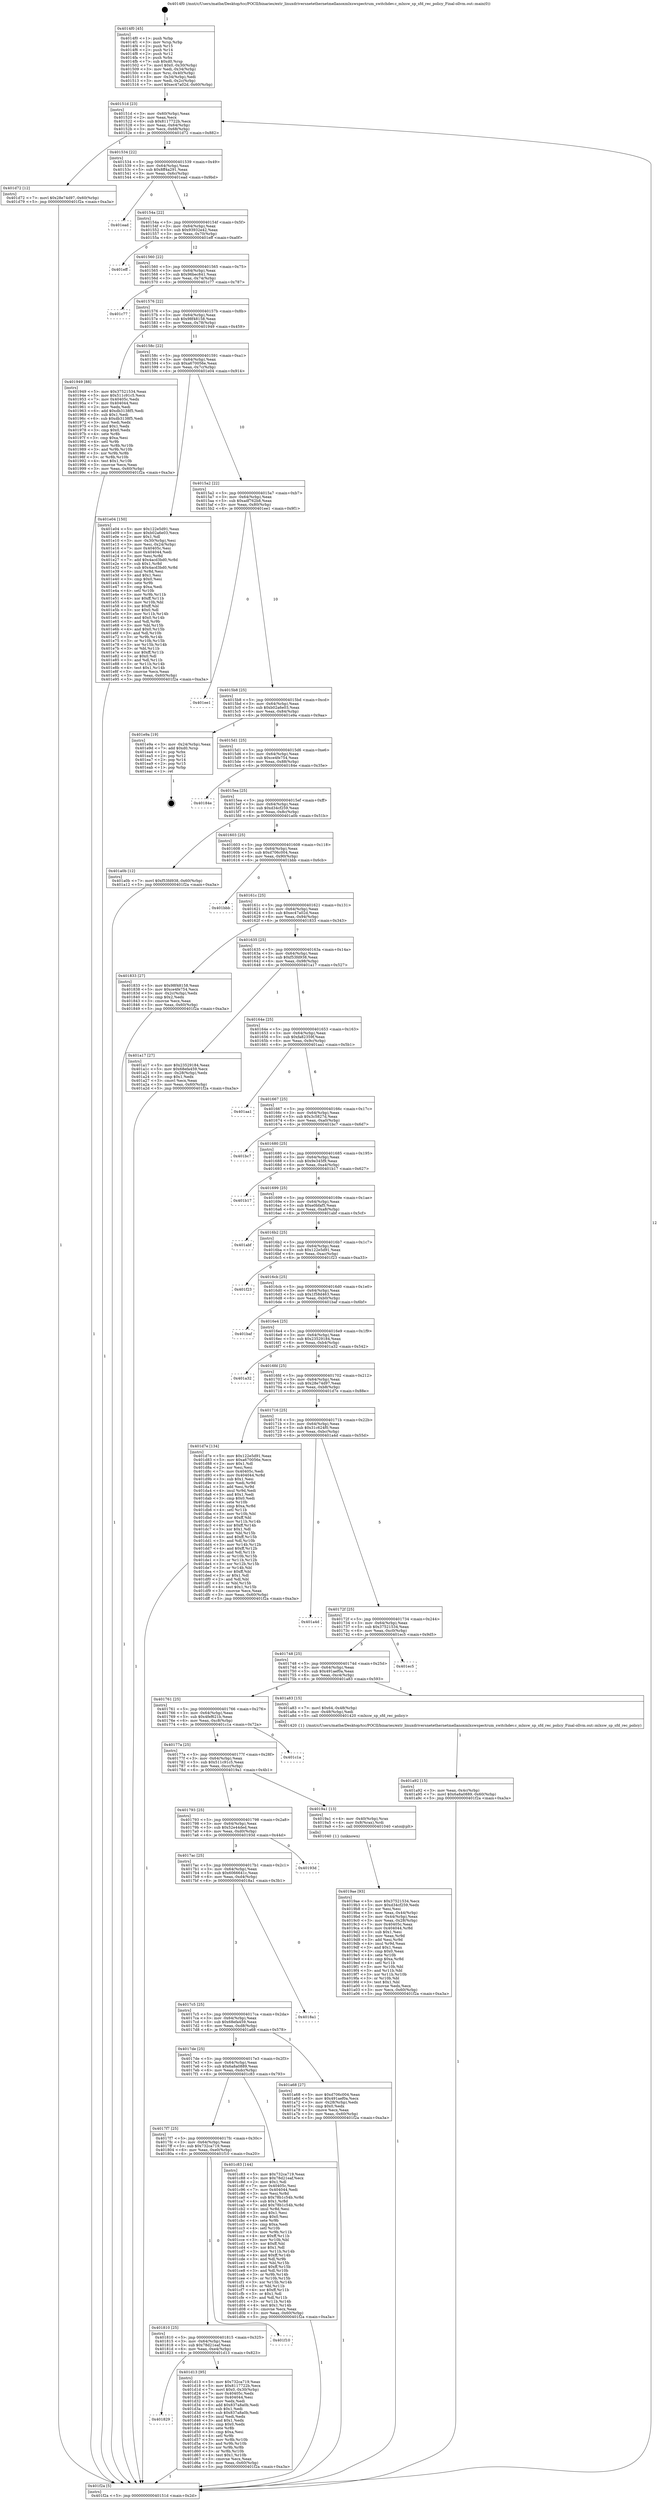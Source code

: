 digraph "0x4014f0" {
  label = "0x4014f0 (/mnt/c/Users/mathe/Desktop/tcc/POCII/binaries/extr_linuxdriversnetethernetmellanoxmlxswspectrum_switchdev.c_mlxsw_sp_sfd_rec_policy_Final-ollvm.out::main(0))"
  labelloc = "t"
  node[shape=record]

  Entry [label="",width=0.3,height=0.3,shape=circle,fillcolor=black,style=filled]
  "0x40151d" [label="{
     0x40151d [23]\l
     | [instrs]\l
     &nbsp;&nbsp;0x40151d \<+3\>: mov -0x60(%rbp),%eax\l
     &nbsp;&nbsp;0x401520 \<+2\>: mov %eax,%ecx\l
     &nbsp;&nbsp;0x401522 \<+6\>: sub $0x8117722b,%ecx\l
     &nbsp;&nbsp;0x401528 \<+3\>: mov %eax,-0x64(%rbp)\l
     &nbsp;&nbsp;0x40152b \<+3\>: mov %ecx,-0x68(%rbp)\l
     &nbsp;&nbsp;0x40152e \<+6\>: je 0000000000401d72 \<main+0x882\>\l
  }"]
  "0x401d72" [label="{
     0x401d72 [12]\l
     | [instrs]\l
     &nbsp;&nbsp;0x401d72 \<+7\>: movl $0x28e74d97,-0x60(%rbp)\l
     &nbsp;&nbsp;0x401d79 \<+5\>: jmp 0000000000401f2a \<main+0xa3a\>\l
  }"]
  "0x401534" [label="{
     0x401534 [22]\l
     | [instrs]\l
     &nbsp;&nbsp;0x401534 \<+5\>: jmp 0000000000401539 \<main+0x49\>\l
     &nbsp;&nbsp;0x401539 \<+3\>: mov -0x64(%rbp),%eax\l
     &nbsp;&nbsp;0x40153c \<+5\>: sub $0x8ff4a291,%eax\l
     &nbsp;&nbsp;0x401541 \<+3\>: mov %eax,-0x6c(%rbp)\l
     &nbsp;&nbsp;0x401544 \<+6\>: je 0000000000401ead \<main+0x9bd\>\l
  }"]
  Exit [label="",width=0.3,height=0.3,shape=circle,fillcolor=black,style=filled,peripheries=2]
  "0x401ead" [label="{
     0x401ead\l
  }", style=dashed]
  "0x40154a" [label="{
     0x40154a [22]\l
     | [instrs]\l
     &nbsp;&nbsp;0x40154a \<+5\>: jmp 000000000040154f \<main+0x5f\>\l
     &nbsp;&nbsp;0x40154f \<+3\>: mov -0x64(%rbp),%eax\l
     &nbsp;&nbsp;0x401552 \<+5\>: sub $0x93932e42,%eax\l
     &nbsp;&nbsp;0x401557 \<+3\>: mov %eax,-0x70(%rbp)\l
     &nbsp;&nbsp;0x40155a \<+6\>: je 0000000000401eff \<main+0xa0f\>\l
  }"]
  "0x401829" [label="{
     0x401829\l
  }", style=dashed]
  "0x401eff" [label="{
     0x401eff\l
  }", style=dashed]
  "0x401560" [label="{
     0x401560 [22]\l
     | [instrs]\l
     &nbsp;&nbsp;0x401560 \<+5\>: jmp 0000000000401565 \<main+0x75\>\l
     &nbsp;&nbsp;0x401565 \<+3\>: mov -0x64(%rbp),%eax\l
     &nbsp;&nbsp;0x401568 \<+5\>: sub $0x96bec841,%eax\l
     &nbsp;&nbsp;0x40156d \<+3\>: mov %eax,-0x74(%rbp)\l
     &nbsp;&nbsp;0x401570 \<+6\>: je 0000000000401c77 \<main+0x787\>\l
  }"]
  "0x401d13" [label="{
     0x401d13 [95]\l
     | [instrs]\l
     &nbsp;&nbsp;0x401d13 \<+5\>: mov $0x732ca719,%eax\l
     &nbsp;&nbsp;0x401d18 \<+5\>: mov $0x8117722b,%ecx\l
     &nbsp;&nbsp;0x401d1d \<+7\>: movl $0x0,-0x30(%rbp)\l
     &nbsp;&nbsp;0x401d24 \<+7\>: mov 0x40405c,%edx\l
     &nbsp;&nbsp;0x401d2b \<+7\>: mov 0x404044,%esi\l
     &nbsp;&nbsp;0x401d32 \<+2\>: mov %edx,%edi\l
     &nbsp;&nbsp;0x401d34 \<+6\>: add $0x837a8a0b,%edi\l
     &nbsp;&nbsp;0x401d3a \<+3\>: sub $0x1,%edi\l
     &nbsp;&nbsp;0x401d3d \<+6\>: sub $0x837a8a0b,%edi\l
     &nbsp;&nbsp;0x401d43 \<+3\>: imul %edi,%edx\l
     &nbsp;&nbsp;0x401d46 \<+3\>: and $0x1,%edx\l
     &nbsp;&nbsp;0x401d49 \<+3\>: cmp $0x0,%edx\l
     &nbsp;&nbsp;0x401d4c \<+4\>: sete %r8b\l
     &nbsp;&nbsp;0x401d50 \<+3\>: cmp $0xa,%esi\l
     &nbsp;&nbsp;0x401d53 \<+4\>: setl %r9b\l
     &nbsp;&nbsp;0x401d57 \<+3\>: mov %r8b,%r10b\l
     &nbsp;&nbsp;0x401d5a \<+3\>: and %r9b,%r10b\l
     &nbsp;&nbsp;0x401d5d \<+3\>: xor %r9b,%r8b\l
     &nbsp;&nbsp;0x401d60 \<+3\>: or %r8b,%r10b\l
     &nbsp;&nbsp;0x401d63 \<+4\>: test $0x1,%r10b\l
     &nbsp;&nbsp;0x401d67 \<+3\>: cmovne %ecx,%eax\l
     &nbsp;&nbsp;0x401d6a \<+3\>: mov %eax,-0x60(%rbp)\l
     &nbsp;&nbsp;0x401d6d \<+5\>: jmp 0000000000401f2a \<main+0xa3a\>\l
  }"]
  "0x401c77" [label="{
     0x401c77\l
  }", style=dashed]
  "0x401576" [label="{
     0x401576 [22]\l
     | [instrs]\l
     &nbsp;&nbsp;0x401576 \<+5\>: jmp 000000000040157b \<main+0x8b\>\l
     &nbsp;&nbsp;0x40157b \<+3\>: mov -0x64(%rbp),%eax\l
     &nbsp;&nbsp;0x40157e \<+5\>: sub $0x98f48158,%eax\l
     &nbsp;&nbsp;0x401583 \<+3\>: mov %eax,-0x78(%rbp)\l
     &nbsp;&nbsp;0x401586 \<+6\>: je 0000000000401949 \<main+0x459\>\l
  }"]
  "0x401810" [label="{
     0x401810 [25]\l
     | [instrs]\l
     &nbsp;&nbsp;0x401810 \<+5\>: jmp 0000000000401815 \<main+0x325\>\l
     &nbsp;&nbsp;0x401815 \<+3\>: mov -0x64(%rbp),%eax\l
     &nbsp;&nbsp;0x401818 \<+5\>: sub $0x78d21eaf,%eax\l
     &nbsp;&nbsp;0x40181d \<+6\>: mov %eax,-0xe4(%rbp)\l
     &nbsp;&nbsp;0x401823 \<+6\>: je 0000000000401d13 \<main+0x823\>\l
  }"]
  "0x401949" [label="{
     0x401949 [88]\l
     | [instrs]\l
     &nbsp;&nbsp;0x401949 \<+5\>: mov $0x37521534,%eax\l
     &nbsp;&nbsp;0x40194e \<+5\>: mov $0x511c91c5,%ecx\l
     &nbsp;&nbsp;0x401953 \<+7\>: mov 0x40405c,%edx\l
     &nbsp;&nbsp;0x40195a \<+7\>: mov 0x404044,%esi\l
     &nbsp;&nbsp;0x401961 \<+2\>: mov %edx,%edi\l
     &nbsp;&nbsp;0x401963 \<+6\>: add $0xdb3138f5,%edi\l
     &nbsp;&nbsp;0x401969 \<+3\>: sub $0x1,%edi\l
     &nbsp;&nbsp;0x40196c \<+6\>: sub $0xdb3138f5,%edi\l
     &nbsp;&nbsp;0x401972 \<+3\>: imul %edi,%edx\l
     &nbsp;&nbsp;0x401975 \<+3\>: and $0x1,%edx\l
     &nbsp;&nbsp;0x401978 \<+3\>: cmp $0x0,%edx\l
     &nbsp;&nbsp;0x40197b \<+4\>: sete %r8b\l
     &nbsp;&nbsp;0x40197f \<+3\>: cmp $0xa,%esi\l
     &nbsp;&nbsp;0x401982 \<+4\>: setl %r9b\l
     &nbsp;&nbsp;0x401986 \<+3\>: mov %r8b,%r10b\l
     &nbsp;&nbsp;0x401989 \<+3\>: and %r9b,%r10b\l
     &nbsp;&nbsp;0x40198c \<+3\>: xor %r9b,%r8b\l
     &nbsp;&nbsp;0x40198f \<+3\>: or %r8b,%r10b\l
     &nbsp;&nbsp;0x401992 \<+4\>: test $0x1,%r10b\l
     &nbsp;&nbsp;0x401996 \<+3\>: cmovne %ecx,%eax\l
     &nbsp;&nbsp;0x401999 \<+3\>: mov %eax,-0x60(%rbp)\l
     &nbsp;&nbsp;0x40199c \<+5\>: jmp 0000000000401f2a \<main+0xa3a\>\l
  }"]
  "0x40158c" [label="{
     0x40158c [22]\l
     | [instrs]\l
     &nbsp;&nbsp;0x40158c \<+5\>: jmp 0000000000401591 \<main+0xa1\>\l
     &nbsp;&nbsp;0x401591 \<+3\>: mov -0x64(%rbp),%eax\l
     &nbsp;&nbsp;0x401594 \<+5\>: sub $0xa670056e,%eax\l
     &nbsp;&nbsp;0x401599 \<+3\>: mov %eax,-0x7c(%rbp)\l
     &nbsp;&nbsp;0x40159c \<+6\>: je 0000000000401e04 \<main+0x914\>\l
  }"]
  "0x401f10" [label="{
     0x401f10\l
  }", style=dashed]
  "0x401e04" [label="{
     0x401e04 [150]\l
     | [instrs]\l
     &nbsp;&nbsp;0x401e04 \<+5\>: mov $0x122e5d91,%eax\l
     &nbsp;&nbsp;0x401e09 \<+5\>: mov $0xb02a6e03,%ecx\l
     &nbsp;&nbsp;0x401e0e \<+2\>: mov $0x1,%dl\l
     &nbsp;&nbsp;0x401e10 \<+3\>: mov -0x30(%rbp),%esi\l
     &nbsp;&nbsp;0x401e13 \<+3\>: mov %esi,-0x24(%rbp)\l
     &nbsp;&nbsp;0x401e16 \<+7\>: mov 0x40405c,%esi\l
     &nbsp;&nbsp;0x401e1d \<+7\>: mov 0x404044,%edi\l
     &nbsp;&nbsp;0x401e24 \<+3\>: mov %esi,%r8d\l
     &nbsp;&nbsp;0x401e27 \<+7\>: add $0x4acd3bd0,%r8d\l
     &nbsp;&nbsp;0x401e2e \<+4\>: sub $0x1,%r8d\l
     &nbsp;&nbsp;0x401e32 \<+7\>: sub $0x4acd3bd0,%r8d\l
     &nbsp;&nbsp;0x401e39 \<+4\>: imul %r8d,%esi\l
     &nbsp;&nbsp;0x401e3d \<+3\>: and $0x1,%esi\l
     &nbsp;&nbsp;0x401e40 \<+3\>: cmp $0x0,%esi\l
     &nbsp;&nbsp;0x401e43 \<+4\>: sete %r9b\l
     &nbsp;&nbsp;0x401e47 \<+3\>: cmp $0xa,%edi\l
     &nbsp;&nbsp;0x401e4a \<+4\>: setl %r10b\l
     &nbsp;&nbsp;0x401e4e \<+3\>: mov %r9b,%r11b\l
     &nbsp;&nbsp;0x401e51 \<+4\>: xor $0xff,%r11b\l
     &nbsp;&nbsp;0x401e55 \<+3\>: mov %r10b,%bl\l
     &nbsp;&nbsp;0x401e58 \<+3\>: xor $0xff,%bl\l
     &nbsp;&nbsp;0x401e5b \<+3\>: xor $0x0,%dl\l
     &nbsp;&nbsp;0x401e5e \<+3\>: mov %r11b,%r14b\l
     &nbsp;&nbsp;0x401e61 \<+4\>: and $0x0,%r14b\l
     &nbsp;&nbsp;0x401e65 \<+3\>: and %dl,%r9b\l
     &nbsp;&nbsp;0x401e68 \<+3\>: mov %bl,%r15b\l
     &nbsp;&nbsp;0x401e6b \<+4\>: and $0x0,%r15b\l
     &nbsp;&nbsp;0x401e6f \<+3\>: and %dl,%r10b\l
     &nbsp;&nbsp;0x401e72 \<+3\>: or %r9b,%r14b\l
     &nbsp;&nbsp;0x401e75 \<+3\>: or %r10b,%r15b\l
     &nbsp;&nbsp;0x401e78 \<+3\>: xor %r15b,%r14b\l
     &nbsp;&nbsp;0x401e7b \<+3\>: or %bl,%r11b\l
     &nbsp;&nbsp;0x401e7e \<+4\>: xor $0xff,%r11b\l
     &nbsp;&nbsp;0x401e82 \<+3\>: or $0x0,%dl\l
     &nbsp;&nbsp;0x401e85 \<+3\>: and %dl,%r11b\l
     &nbsp;&nbsp;0x401e88 \<+3\>: or %r11b,%r14b\l
     &nbsp;&nbsp;0x401e8b \<+4\>: test $0x1,%r14b\l
     &nbsp;&nbsp;0x401e8f \<+3\>: cmovne %ecx,%eax\l
     &nbsp;&nbsp;0x401e92 \<+3\>: mov %eax,-0x60(%rbp)\l
     &nbsp;&nbsp;0x401e95 \<+5\>: jmp 0000000000401f2a \<main+0xa3a\>\l
  }"]
  "0x4015a2" [label="{
     0x4015a2 [22]\l
     | [instrs]\l
     &nbsp;&nbsp;0x4015a2 \<+5\>: jmp 00000000004015a7 \<main+0xb7\>\l
     &nbsp;&nbsp;0x4015a7 \<+3\>: mov -0x64(%rbp),%eax\l
     &nbsp;&nbsp;0x4015aa \<+5\>: sub $0xadf762b8,%eax\l
     &nbsp;&nbsp;0x4015af \<+3\>: mov %eax,-0x80(%rbp)\l
     &nbsp;&nbsp;0x4015b2 \<+6\>: je 0000000000401ee1 \<main+0x9f1\>\l
  }"]
  "0x4017f7" [label="{
     0x4017f7 [25]\l
     | [instrs]\l
     &nbsp;&nbsp;0x4017f7 \<+5\>: jmp 00000000004017fc \<main+0x30c\>\l
     &nbsp;&nbsp;0x4017fc \<+3\>: mov -0x64(%rbp),%eax\l
     &nbsp;&nbsp;0x4017ff \<+5\>: sub $0x732ca719,%eax\l
     &nbsp;&nbsp;0x401804 \<+6\>: mov %eax,-0xe0(%rbp)\l
     &nbsp;&nbsp;0x40180a \<+6\>: je 0000000000401f10 \<main+0xa20\>\l
  }"]
  "0x401ee1" [label="{
     0x401ee1\l
  }", style=dashed]
  "0x4015b8" [label="{
     0x4015b8 [25]\l
     | [instrs]\l
     &nbsp;&nbsp;0x4015b8 \<+5\>: jmp 00000000004015bd \<main+0xcd\>\l
     &nbsp;&nbsp;0x4015bd \<+3\>: mov -0x64(%rbp),%eax\l
     &nbsp;&nbsp;0x4015c0 \<+5\>: sub $0xb02a6e03,%eax\l
     &nbsp;&nbsp;0x4015c5 \<+6\>: mov %eax,-0x84(%rbp)\l
     &nbsp;&nbsp;0x4015cb \<+6\>: je 0000000000401e9a \<main+0x9aa\>\l
  }"]
  "0x401c83" [label="{
     0x401c83 [144]\l
     | [instrs]\l
     &nbsp;&nbsp;0x401c83 \<+5\>: mov $0x732ca719,%eax\l
     &nbsp;&nbsp;0x401c88 \<+5\>: mov $0x78d21eaf,%ecx\l
     &nbsp;&nbsp;0x401c8d \<+2\>: mov $0x1,%dl\l
     &nbsp;&nbsp;0x401c8f \<+7\>: mov 0x40405c,%esi\l
     &nbsp;&nbsp;0x401c96 \<+7\>: mov 0x404044,%edi\l
     &nbsp;&nbsp;0x401c9d \<+3\>: mov %esi,%r8d\l
     &nbsp;&nbsp;0x401ca0 \<+7\>: sub $0x78b1c54b,%r8d\l
     &nbsp;&nbsp;0x401ca7 \<+4\>: sub $0x1,%r8d\l
     &nbsp;&nbsp;0x401cab \<+7\>: add $0x78b1c54b,%r8d\l
     &nbsp;&nbsp;0x401cb2 \<+4\>: imul %r8d,%esi\l
     &nbsp;&nbsp;0x401cb6 \<+3\>: and $0x1,%esi\l
     &nbsp;&nbsp;0x401cb9 \<+3\>: cmp $0x0,%esi\l
     &nbsp;&nbsp;0x401cbc \<+4\>: sete %r9b\l
     &nbsp;&nbsp;0x401cc0 \<+3\>: cmp $0xa,%edi\l
     &nbsp;&nbsp;0x401cc3 \<+4\>: setl %r10b\l
     &nbsp;&nbsp;0x401cc7 \<+3\>: mov %r9b,%r11b\l
     &nbsp;&nbsp;0x401cca \<+4\>: xor $0xff,%r11b\l
     &nbsp;&nbsp;0x401cce \<+3\>: mov %r10b,%bl\l
     &nbsp;&nbsp;0x401cd1 \<+3\>: xor $0xff,%bl\l
     &nbsp;&nbsp;0x401cd4 \<+3\>: xor $0x1,%dl\l
     &nbsp;&nbsp;0x401cd7 \<+3\>: mov %r11b,%r14b\l
     &nbsp;&nbsp;0x401cda \<+4\>: and $0xff,%r14b\l
     &nbsp;&nbsp;0x401cde \<+3\>: and %dl,%r9b\l
     &nbsp;&nbsp;0x401ce1 \<+3\>: mov %bl,%r15b\l
     &nbsp;&nbsp;0x401ce4 \<+4\>: and $0xff,%r15b\l
     &nbsp;&nbsp;0x401ce8 \<+3\>: and %dl,%r10b\l
     &nbsp;&nbsp;0x401ceb \<+3\>: or %r9b,%r14b\l
     &nbsp;&nbsp;0x401cee \<+3\>: or %r10b,%r15b\l
     &nbsp;&nbsp;0x401cf1 \<+3\>: xor %r15b,%r14b\l
     &nbsp;&nbsp;0x401cf4 \<+3\>: or %bl,%r11b\l
     &nbsp;&nbsp;0x401cf7 \<+4\>: xor $0xff,%r11b\l
     &nbsp;&nbsp;0x401cfb \<+3\>: or $0x1,%dl\l
     &nbsp;&nbsp;0x401cfe \<+3\>: and %dl,%r11b\l
     &nbsp;&nbsp;0x401d01 \<+3\>: or %r11b,%r14b\l
     &nbsp;&nbsp;0x401d04 \<+4\>: test $0x1,%r14b\l
     &nbsp;&nbsp;0x401d08 \<+3\>: cmovne %ecx,%eax\l
     &nbsp;&nbsp;0x401d0b \<+3\>: mov %eax,-0x60(%rbp)\l
     &nbsp;&nbsp;0x401d0e \<+5\>: jmp 0000000000401f2a \<main+0xa3a\>\l
  }"]
  "0x401e9a" [label="{
     0x401e9a [19]\l
     | [instrs]\l
     &nbsp;&nbsp;0x401e9a \<+3\>: mov -0x24(%rbp),%eax\l
     &nbsp;&nbsp;0x401e9d \<+7\>: add $0xd0,%rsp\l
     &nbsp;&nbsp;0x401ea4 \<+1\>: pop %rbx\l
     &nbsp;&nbsp;0x401ea5 \<+2\>: pop %r12\l
     &nbsp;&nbsp;0x401ea7 \<+2\>: pop %r14\l
     &nbsp;&nbsp;0x401ea9 \<+2\>: pop %r15\l
     &nbsp;&nbsp;0x401eab \<+1\>: pop %rbp\l
     &nbsp;&nbsp;0x401eac \<+1\>: ret\l
  }"]
  "0x4015d1" [label="{
     0x4015d1 [25]\l
     | [instrs]\l
     &nbsp;&nbsp;0x4015d1 \<+5\>: jmp 00000000004015d6 \<main+0xe6\>\l
     &nbsp;&nbsp;0x4015d6 \<+3\>: mov -0x64(%rbp),%eax\l
     &nbsp;&nbsp;0x4015d9 \<+5\>: sub $0xce4fe754,%eax\l
     &nbsp;&nbsp;0x4015de \<+6\>: mov %eax,-0x88(%rbp)\l
     &nbsp;&nbsp;0x4015e4 \<+6\>: je 000000000040184e \<main+0x35e\>\l
  }"]
  "0x401a92" [label="{
     0x401a92 [15]\l
     | [instrs]\l
     &nbsp;&nbsp;0x401a92 \<+3\>: mov %eax,-0x4c(%rbp)\l
     &nbsp;&nbsp;0x401a95 \<+7\>: movl $0x6a8a0889,-0x60(%rbp)\l
     &nbsp;&nbsp;0x401a9c \<+5\>: jmp 0000000000401f2a \<main+0xa3a\>\l
  }"]
  "0x40184e" [label="{
     0x40184e\l
  }", style=dashed]
  "0x4015ea" [label="{
     0x4015ea [25]\l
     | [instrs]\l
     &nbsp;&nbsp;0x4015ea \<+5\>: jmp 00000000004015ef \<main+0xff\>\l
     &nbsp;&nbsp;0x4015ef \<+3\>: mov -0x64(%rbp),%eax\l
     &nbsp;&nbsp;0x4015f2 \<+5\>: sub $0xd34cf259,%eax\l
     &nbsp;&nbsp;0x4015f7 \<+6\>: mov %eax,-0x8c(%rbp)\l
     &nbsp;&nbsp;0x4015fd \<+6\>: je 0000000000401a0b \<main+0x51b\>\l
  }"]
  "0x4017de" [label="{
     0x4017de [25]\l
     | [instrs]\l
     &nbsp;&nbsp;0x4017de \<+5\>: jmp 00000000004017e3 \<main+0x2f3\>\l
     &nbsp;&nbsp;0x4017e3 \<+3\>: mov -0x64(%rbp),%eax\l
     &nbsp;&nbsp;0x4017e6 \<+5\>: sub $0x6a8a0889,%eax\l
     &nbsp;&nbsp;0x4017eb \<+6\>: mov %eax,-0xdc(%rbp)\l
     &nbsp;&nbsp;0x4017f1 \<+6\>: je 0000000000401c83 \<main+0x793\>\l
  }"]
  "0x401a0b" [label="{
     0x401a0b [12]\l
     | [instrs]\l
     &nbsp;&nbsp;0x401a0b \<+7\>: movl $0xf53fd938,-0x60(%rbp)\l
     &nbsp;&nbsp;0x401a12 \<+5\>: jmp 0000000000401f2a \<main+0xa3a\>\l
  }"]
  "0x401603" [label="{
     0x401603 [25]\l
     | [instrs]\l
     &nbsp;&nbsp;0x401603 \<+5\>: jmp 0000000000401608 \<main+0x118\>\l
     &nbsp;&nbsp;0x401608 \<+3\>: mov -0x64(%rbp),%eax\l
     &nbsp;&nbsp;0x40160b \<+5\>: sub $0xd706c004,%eax\l
     &nbsp;&nbsp;0x401610 \<+6\>: mov %eax,-0x90(%rbp)\l
     &nbsp;&nbsp;0x401616 \<+6\>: je 0000000000401bbb \<main+0x6cb\>\l
  }"]
  "0x401a68" [label="{
     0x401a68 [27]\l
     | [instrs]\l
     &nbsp;&nbsp;0x401a68 \<+5\>: mov $0xd706c004,%eax\l
     &nbsp;&nbsp;0x401a6d \<+5\>: mov $0x491aef0a,%ecx\l
     &nbsp;&nbsp;0x401a72 \<+3\>: mov -0x28(%rbp),%edx\l
     &nbsp;&nbsp;0x401a75 \<+3\>: cmp $0x0,%edx\l
     &nbsp;&nbsp;0x401a78 \<+3\>: cmove %ecx,%eax\l
     &nbsp;&nbsp;0x401a7b \<+3\>: mov %eax,-0x60(%rbp)\l
     &nbsp;&nbsp;0x401a7e \<+5\>: jmp 0000000000401f2a \<main+0xa3a\>\l
  }"]
  "0x401bbb" [label="{
     0x401bbb\l
  }", style=dashed]
  "0x40161c" [label="{
     0x40161c [25]\l
     | [instrs]\l
     &nbsp;&nbsp;0x40161c \<+5\>: jmp 0000000000401621 \<main+0x131\>\l
     &nbsp;&nbsp;0x401621 \<+3\>: mov -0x64(%rbp),%eax\l
     &nbsp;&nbsp;0x401624 \<+5\>: sub $0xec47a02d,%eax\l
     &nbsp;&nbsp;0x401629 \<+6\>: mov %eax,-0x94(%rbp)\l
     &nbsp;&nbsp;0x40162f \<+6\>: je 0000000000401833 \<main+0x343\>\l
  }"]
  "0x4017c5" [label="{
     0x4017c5 [25]\l
     | [instrs]\l
     &nbsp;&nbsp;0x4017c5 \<+5\>: jmp 00000000004017ca \<main+0x2da\>\l
     &nbsp;&nbsp;0x4017ca \<+3\>: mov -0x64(%rbp),%eax\l
     &nbsp;&nbsp;0x4017cd \<+5\>: sub $0x68efa459,%eax\l
     &nbsp;&nbsp;0x4017d2 \<+6\>: mov %eax,-0xd8(%rbp)\l
     &nbsp;&nbsp;0x4017d8 \<+6\>: je 0000000000401a68 \<main+0x578\>\l
  }"]
  "0x401833" [label="{
     0x401833 [27]\l
     | [instrs]\l
     &nbsp;&nbsp;0x401833 \<+5\>: mov $0x98f48158,%eax\l
     &nbsp;&nbsp;0x401838 \<+5\>: mov $0xce4fe754,%ecx\l
     &nbsp;&nbsp;0x40183d \<+3\>: mov -0x2c(%rbp),%edx\l
     &nbsp;&nbsp;0x401840 \<+3\>: cmp $0x2,%edx\l
     &nbsp;&nbsp;0x401843 \<+3\>: cmovne %ecx,%eax\l
     &nbsp;&nbsp;0x401846 \<+3\>: mov %eax,-0x60(%rbp)\l
     &nbsp;&nbsp;0x401849 \<+5\>: jmp 0000000000401f2a \<main+0xa3a\>\l
  }"]
  "0x401635" [label="{
     0x401635 [25]\l
     | [instrs]\l
     &nbsp;&nbsp;0x401635 \<+5\>: jmp 000000000040163a \<main+0x14a\>\l
     &nbsp;&nbsp;0x40163a \<+3\>: mov -0x64(%rbp),%eax\l
     &nbsp;&nbsp;0x40163d \<+5\>: sub $0xf53fd938,%eax\l
     &nbsp;&nbsp;0x401642 \<+6\>: mov %eax,-0x98(%rbp)\l
     &nbsp;&nbsp;0x401648 \<+6\>: je 0000000000401a17 \<main+0x527\>\l
  }"]
  "0x401f2a" [label="{
     0x401f2a [5]\l
     | [instrs]\l
     &nbsp;&nbsp;0x401f2a \<+5\>: jmp 000000000040151d \<main+0x2d\>\l
  }"]
  "0x4014f0" [label="{
     0x4014f0 [45]\l
     | [instrs]\l
     &nbsp;&nbsp;0x4014f0 \<+1\>: push %rbp\l
     &nbsp;&nbsp;0x4014f1 \<+3\>: mov %rsp,%rbp\l
     &nbsp;&nbsp;0x4014f4 \<+2\>: push %r15\l
     &nbsp;&nbsp;0x4014f6 \<+2\>: push %r14\l
     &nbsp;&nbsp;0x4014f8 \<+2\>: push %r12\l
     &nbsp;&nbsp;0x4014fa \<+1\>: push %rbx\l
     &nbsp;&nbsp;0x4014fb \<+7\>: sub $0xd0,%rsp\l
     &nbsp;&nbsp;0x401502 \<+7\>: movl $0x0,-0x30(%rbp)\l
     &nbsp;&nbsp;0x401509 \<+3\>: mov %edi,-0x34(%rbp)\l
     &nbsp;&nbsp;0x40150c \<+4\>: mov %rsi,-0x40(%rbp)\l
     &nbsp;&nbsp;0x401510 \<+3\>: mov -0x34(%rbp),%edi\l
     &nbsp;&nbsp;0x401513 \<+3\>: mov %edi,-0x2c(%rbp)\l
     &nbsp;&nbsp;0x401516 \<+7\>: movl $0xec47a02d,-0x60(%rbp)\l
  }"]
  "0x4018a1" [label="{
     0x4018a1\l
  }", style=dashed]
  "0x401a17" [label="{
     0x401a17 [27]\l
     | [instrs]\l
     &nbsp;&nbsp;0x401a17 \<+5\>: mov $0x23529184,%eax\l
     &nbsp;&nbsp;0x401a1c \<+5\>: mov $0x68efa459,%ecx\l
     &nbsp;&nbsp;0x401a21 \<+3\>: mov -0x28(%rbp),%edx\l
     &nbsp;&nbsp;0x401a24 \<+3\>: cmp $0x1,%edx\l
     &nbsp;&nbsp;0x401a27 \<+3\>: cmovl %ecx,%eax\l
     &nbsp;&nbsp;0x401a2a \<+3\>: mov %eax,-0x60(%rbp)\l
     &nbsp;&nbsp;0x401a2d \<+5\>: jmp 0000000000401f2a \<main+0xa3a\>\l
  }"]
  "0x40164e" [label="{
     0x40164e [25]\l
     | [instrs]\l
     &nbsp;&nbsp;0x40164e \<+5\>: jmp 0000000000401653 \<main+0x163\>\l
     &nbsp;&nbsp;0x401653 \<+3\>: mov -0x64(%rbp),%eax\l
     &nbsp;&nbsp;0x401656 \<+5\>: sub $0xfa82359f,%eax\l
     &nbsp;&nbsp;0x40165b \<+6\>: mov %eax,-0x9c(%rbp)\l
     &nbsp;&nbsp;0x401661 \<+6\>: je 0000000000401aa1 \<main+0x5b1\>\l
  }"]
  "0x4017ac" [label="{
     0x4017ac [25]\l
     | [instrs]\l
     &nbsp;&nbsp;0x4017ac \<+5\>: jmp 00000000004017b1 \<main+0x2c1\>\l
     &nbsp;&nbsp;0x4017b1 \<+3\>: mov -0x64(%rbp),%eax\l
     &nbsp;&nbsp;0x4017b4 \<+5\>: sub $0x6066641c,%eax\l
     &nbsp;&nbsp;0x4017b9 \<+6\>: mov %eax,-0xd4(%rbp)\l
     &nbsp;&nbsp;0x4017bf \<+6\>: je 00000000004018a1 \<main+0x3b1\>\l
  }"]
  "0x401aa1" [label="{
     0x401aa1\l
  }", style=dashed]
  "0x401667" [label="{
     0x401667 [25]\l
     | [instrs]\l
     &nbsp;&nbsp;0x401667 \<+5\>: jmp 000000000040166c \<main+0x17c\>\l
     &nbsp;&nbsp;0x40166c \<+3\>: mov -0x64(%rbp),%eax\l
     &nbsp;&nbsp;0x40166f \<+5\>: sub $0x3c5827d,%eax\l
     &nbsp;&nbsp;0x401674 \<+6\>: mov %eax,-0xa0(%rbp)\l
     &nbsp;&nbsp;0x40167a \<+6\>: je 0000000000401bc7 \<main+0x6d7\>\l
  }"]
  "0x40193d" [label="{
     0x40193d\l
  }", style=dashed]
  "0x401bc7" [label="{
     0x401bc7\l
  }", style=dashed]
  "0x401680" [label="{
     0x401680 [25]\l
     | [instrs]\l
     &nbsp;&nbsp;0x401680 \<+5\>: jmp 0000000000401685 \<main+0x195\>\l
     &nbsp;&nbsp;0x401685 \<+3\>: mov -0x64(%rbp),%eax\l
     &nbsp;&nbsp;0x401688 \<+5\>: sub $0x9e345f9,%eax\l
     &nbsp;&nbsp;0x40168d \<+6\>: mov %eax,-0xa4(%rbp)\l
     &nbsp;&nbsp;0x401693 \<+6\>: je 0000000000401b17 \<main+0x627\>\l
  }"]
  "0x4019ae" [label="{
     0x4019ae [93]\l
     | [instrs]\l
     &nbsp;&nbsp;0x4019ae \<+5\>: mov $0x37521534,%ecx\l
     &nbsp;&nbsp;0x4019b3 \<+5\>: mov $0xd34cf259,%edx\l
     &nbsp;&nbsp;0x4019b8 \<+2\>: xor %esi,%esi\l
     &nbsp;&nbsp;0x4019ba \<+3\>: mov %eax,-0x44(%rbp)\l
     &nbsp;&nbsp;0x4019bd \<+3\>: mov -0x44(%rbp),%eax\l
     &nbsp;&nbsp;0x4019c0 \<+3\>: mov %eax,-0x28(%rbp)\l
     &nbsp;&nbsp;0x4019c3 \<+7\>: mov 0x40405c,%eax\l
     &nbsp;&nbsp;0x4019ca \<+8\>: mov 0x404044,%r8d\l
     &nbsp;&nbsp;0x4019d2 \<+3\>: sub $0x1,%esi\l
     &nbsp;&nbsp;0x4019d5 \<+3\>: mov %eax,%r9d\l
     &nbsp;&nbsp;0x4019d8 \<+3\>: add %esi,%r9d\l
     &nbsp;&nbsp;0x4019db \<+4\>: imul %r9d,%eax\l
     &nbsp;&nbsp;0x4019df \<+3\>: and $0x1,%eax\l
     &nbsp;&nbsp;0x4019e2 \<+3\>: cmp $0x0,%eax\l
     &nbsp;&nbsp;0x4019e5 \<+4\>: sete %r10b\l
     &nbsp;&nbsp;0x4019e9 \<+4\>: cmp $0xa,%r8d\l
     &nbsp;&nbsp;0x4019ed \<+4\>: setl %r11b\l
     &nbsp;&nbsp;0x4019f1 \<+3\>: mov %r10b,%bl\l
     &nbsp;&nbsp;0x4019f4 \<+3\>: and %r11b,%bl\l
     &nbsp;&nbsp;0x4019f7 \<+3\>: xor %r11b,%r10b\l
     &nbsp;&nbsp;0x4019fa \<+3\>: or %r10b,%bl\l
     &nbsp;&nbsp;0x4019fd \<+3\>: test $0x1,%bl\l
     &nbsp;&nbsp;0x401a00 \<+3\>: cmovne %edx,%ecx\l
     &nbsp;&nbsp;0x401a03 \<+3\>: mov %ecx,-0x60(%rbp)\l
     &nbsp;&nbsp;0x401a06 \<+5\>: jmp 0000000000401f2a \<main+0xa3a\>\l
  }"]
  "0x401b17" [label="{
     0x401b17\l
  }", style=dashed]
  "0x401699" [label="{
     0x401699 [25]\l
     | [instrs]\l
     &nbsp;&nbsp;0x401699 \<+5\>: jmp 000000000040169e \<main+0x1ae\>\l
     &nbsp;&nbsp;0x40169e \<+3\>: mov -0x64(%rbp),%eax\l
     &nbsp;&nbsp;0x4016a1 \<+5\>: sub $0xe0bfaf5,%eax\l
     &nbsp;&nbsp;0x4016a6 \<+6\>: mov %eax,-0xa8(%rbp)\l
     &nbsp;&nbsp;0x4016ac \<+6\>: je 0000000000401abf \<main+0x5cf\>\l
  }"]
  "0x401793" [label="{
     0x401793 [25]\l
     | [instrs]\l
     &nbsp;&nbsp;0x401793 \<+5\>: jmp 0000000000401798 \<main+0x2a8\>\l
     &nbsp;&nbsp;0x401798 \<+3\>: mov -0x64(%rbp),%eax\l
     &nbsp;&nbsp;0x40179b \<+5\>: sub $0x52e44ded,%eax\l
     &nbsp;&nbsp;0x4017a0 \<+6\>: mov %eax,-0xd0(%rbp)\l
     &nbsp;&nbsp;0x4017a6 \<+6\>: je 000000000040193d \<main+0x44d\>\l
  }"]
  "0x401abf" [label="{
     0x401abf\l
  }", style=dashed]
  "0x4016b2" [label="{
     0x4016b2 [25]\l
     | [instrs]\l
     &nbsp;&nbsp;0x4016b2 \<+5\>: jmp 00000000004016b7 \<main+0x1c7\>\l
     &nbsp;&nbsp;0x4016b7 \<+3\>: mov -0x64(%rbp),%eax\l
     &nbsp;&nbsp;0x4016ba \<+5\>: sub $0x122e5d91,%eax\l
     &nbsp;&nbsp;0x4016bf \<+6\>: mov %eax,-0xac(%rbp)\l
     &nbsp;&nbsp;0x4016c5 \<+6\>: je 0000000000401f23 \<main+0xa33\>\l
  }"]
  "0x4019a1" [label="{
     0x4019a1 [13]\l
     | [instrs]\l
     &nbsp;&nbsp;0x4019a1 \<+4\>: mov -0x40(%rbp),%rax\l
     &nbsp;&nbsp;0x4019a5 \<+4\>: mov 0x8(%rax),%rdi\l
     &nbsp;&nbsp;0x4019a9 \<+5\>: call 0000000000401040 \<atoi@plt\>\l
     | [calls]\l
     &nbsp;&nbsp;0x401040 \{1\} (unknown)\l
  }"]
  "0x401f23" [label="{
     0x401f23\l
  }", style=dashed]
  "0x4016cb" [label="{
     0x4016cb [25]\l
     | [instrs]\l
     &nbsp;&nbsp;0x4016cb \<+5\>: jmp 00000000004016d0 \<main+0x1e0\>\l
     &nbsp;&nbsp;0x4016d0 \<+3\>: mov -0x64(%rbp),%eax\l
     &nbsp;&nbsp;0x4016d3 \<+5\>: sub $0x1f58d463,%eax\l
     &nbsp;&nbsp;0x4016d8 \<+6\>: mov %eax,-0xb0(%rbp)\l
     &nbsp;&nbsp;0x4016de \<+6\>: je 0000000000401baf \<main+0x6bf\>\l
  }"]
  "0x40177a" [label="{
     0x40177a [25]\l
     | [instrs]\l
     &nbsp;&nbsp;0x40177a \<+5\>: jmp 000000000040177f \<main+0x28f\>\l
     &nbsp;&nbsp;0x40177f \<+3\>: mov -0x64(%rbp),%eax\l
     &nbsp;&nbsp;0x401782 \<+5\>: sub $0x511c91c5,%eax\l
     &nbsp;&nbsp;0x401787 \<+6\>: mov %eax,-0xcc(%rbp)\l
     &nbsp;&nbsp;0x40178d \<+6\>: je 00000000004019a1 \<main+0x4b1\>\l
  }"]
  "0x401baf" [label="{
     0x401baf\l
  }", style=dashed]
  "0x4016e4" [label="{
     0x4016e4 [25]\l
     | [instrs]\l
     &nbsp;&nbsp;0x4016e4 \<+5\>: jmp 00000000004016e9 \<main+0x1f9\>\l
     &nbsp;&nbsp;0x4016e9 \<+3\>: mov -0x64(%rbp),%eax\l
     &nbsp;&nbsp;0x4016ec \<+5\>: sub $0x23529184,%eax\l
     &nbsp;&nbsp;0x4016f1 \<+6\>: mov %eax,-0xb4(%rbp)\l
     &nbsp;&nbsp;0x4016f7 \<+6\>: je 0000000000401a32 \<main+0x542\>\l
  }"]
  "0x401c1a" [label="{
     0x401c1a\l
  }", style=dashed]
  "0x401a32" [label="{
     0x401a32\l
  }", style=dashed]
  "0x4016fd" [label="{
     0x4016fd [25]\l
     | [instrs]\l
     &nbsp;&nbsp;0x4016fd \<+5\>: jmp 0000000000401702 \<main+0x212\>\l
     &nbsp;&nbsp;0x401702 \<+3\>: mov -0x64(%rbp),%eax\l
     &nbsp;&nbsp;0x401705 \<+5\>: sub $0x28e74d97,%eax\l
     &nbsp;&nbsp;0x40170a \<+6\>: mov %eax,-0xb8(%rbp)\l
     &nbsp;&nbsp;0x401710 \<+6\>: je 0000000000401d7e \<main+0x88e\>\l
  }"]
  "0x401761" [label="{
     0x401761 [25]\l
     | [instrs]\l
     &nbsp;&nbsp;0x401761 \<+5\>: jmp 0000000000401766 \<main+0x276\>\l
     &nbsp;&nbsp;0x401766 \<+3\>: mov -0x64(%rbp),%eax\l
     &nbsp;&nbsp;0x401769 \<+5\>: sub $0x4fef621b,%eax\l
     &nbsp;&nbsp;0x40176e \<+6\>: mov %eax,-0xc8(%rbp)\l
     &nbsp;&nbsp;0x401774 \<+6\>: je 0000000000401c1a \<main+0x72a\>\l
  }"]
  "0x401d7e" [label="{
     0x401d7e [134]\l
     | [instrs]\l
     &nbsp;&nbsp;0x401d7e \<+5\>: mov $0x122e5d91,%eax\l
     &nbsp;&nbsp;0x401d83 \<+5\>: mov $0xa670056e,%ecx\l
     &nbsp;&nbsp;0x401d88 \<+2\>: mov $0x1,%dl\l
     &nbsp;&nbsp;0x401d8a \<+2\>: xor %esi,%esi\l
     &nbsp;&nbsp;0x401d8c \<+7\>: mov 0x40405c,%edi\l
     &nbsp;&nbsp;0x401d93 \<+8\>: mov 0x404044,%r8d\l
     &nbsp;&nbsp;0x401d9b \<+3\>: sub $0x1,%esi\l
     &nbsp;&nbsp;0x401d9e \<+3\>: mov %edi,%r9d\l
     &nbsp;&nbsp;0x401da1 \<+3\>: add %esi,%r9d\l
     &nbsp;&nbsp;0x401da4 \<+4\>: imul %r9d,%edi\l
     &nbsp;&nbsp;0x401da8 \<+3\>: and $0x1,%edi\l
     &nbsp;&nbsp;0x401dab \<+3\>: cmp $0x0,%edi\l
     &nbsp;&nbsp;0x401dae \<+4\>: sete %r10b\l
     &nbsp;&nbsp;0x401db2 \<+4\>: cmp $0xa,%r8d\l
     &nbsp;&nbsp;0x401db6 \<+4\>: setl %r11b\l
     &nbsp;&nbsp;0x401dba \<+3\>: mov %r10b,%bl\l
     &nbsp;&nbsp;0x401dbd \<+3\>: xor $0xff,%bl\l
     &nbsp;&nbsp;0x401dc0 \<+3\>: mov %r11b,%r14b\l
     &nbsp;&nbsp;0x401dc3 \<+4\>: xor $0xff,%r14b\l
     &nbsp;&nbsp;0x401dc7 \<+3\>: xor $0x1,%dl\l
     &nbsp;&nbsp;0x401dca \<+3\>: mov %bl,%r15b\l
     &nbsp;&nbsp;0x401dcd \<+4\>: and $0xff,%r15b\l
     &nbsp;&nbsp;0x401dd1 \<+3\>: and %dl,%r10b\l
     &nbsp;&nbsp;0x401dd4 \<+3\>: mov %r14b,%r12b\l
     &nbsp;&nbsp;0x401dd7 \<+4\>: and $0xff,%r12b\l
     &nbsp;&nbsp;0x401ddb \<+3\>: and %dl,%r11b\l
     &nbsp;&nbsp;0x401dde \<+3\>: or %r10b,%r15b\l
     &nbsp;&nbsp;0x401de1 \<+3\>: or %r11b,%r12b\l
     &nbsp;&nbsp;0x401de4 \<+3\>: xor %r12b,%r15b\l
     &nbsp;&nbsp;0x401de7 \<+3\>: or %r14b,%bl\l
     &nbsp;&nbsp;0x401dea \<+3\>: xor $0xff,%bl\l
     &nbsp;&nbsp;0x401ded \<+3\>: or $0x1,%dl\l
     &nbsp;&nbsp;0x401df0 \<+2\>: and %dl,%bl\l
     &nbsp;&nbsp;0x401df2 \<+3\>: or %bl,%r15b\l
     &nbsp;&nbsp;0x401df5 \<+4\>: test $0x1,%r15b\l
     &nbsp;&nbsp;0x401df9 \<+3\>: cmovne %ecx,%eax\l
     &nbsp;&nbsp;0x401dfc \<+3\>: mov %eax,-0x60(%rbp)\l
     &nbsp;&nbsp;0x401dff \<+5\>: jmp 0000000000401f2a \<main+0xa3a\>\l
  }"]
  "0x401716" [label="{
     0x401716 [25]\l
     | [instrs]\l
     &nbsp;&nbsp;0x401716 \<+5\>: jmp 000000000040171b \<main+0x22b\>\l
     &nbsp;&nbsp;0x40171b \<+3\>: mov -0x64(%rbp),%eax\l
     &nbsp;&nbsp;0x40171e \<+5\>: sub $0x31c624f0,%eax\l
     &nbsp;&nbsp;0x401723 \<+6\>: mov %eax,-0xbc(%rbp)\l
     &nbsp;&nbsp;0x401729 \<+6\>: je 0000000000401a4d \<main+0x55d\>\l
  }"]
  "0x401a83" [label="{
     0x401a83 [15]\l
     | [instrs]\l
     &nbsp;&nbsp;0x401a83 \<+7\>: movl $0x64,-0x48(%rbp)\l
     &nbsp;&nbsp;0x401a8a \<+3\>: mov -0x48(%rbp),%edi\l
     &nbsp;&nbsp;0x401a8d \<+5\>: call 0000000000401420 \<mlxsw_sp_sfd_rec_policy\>\l
     | [calls]\l
     &nbsp;&nbsp;0x401420 \{1\} (/mnt/c/Users/mathe/Desktop/tcc/POCII/binaries/extr_linuxdriversnetethernetmellanoxmlxswspectrum_switchdev.c_mlxsw_sp_sfd_rec_policy_Final-ollvm.out::mlxsw_sp_sfd_rec_policy)\l
  }"]
  "0x401a4d" [label="{
     0x401a4d\l
  }", style=dashed]
  "0x40172f" [label="{
     0x40172f [25]\l
     | [instrs]\l
     &nbsp;&nbsp;0x40172f \<+5\>: jmp 0000000000401734 \<main+0x244\>\l
     &nbsp;&nbsp;0x401734 \<+3\>: mov -0x64(%rbp),%eax\l
     &nbsp;&nbsp;0x401737 \<+5\>: sub $0x37521534,%eax\l
     &nbsp;&nbsp;0x40173c \<+6\>: mov %eax,-0xc0(%rbp)\l
     &nbsp;&nbsp;0x401742 \<+6\>: je 0000000000401ec5 \<main+0x9d5\>\l
  }"]
  "0x401748" [label="{
     0x401748 [25]\l
     | [instrs]\l
     &nbsp;&nbsp;0x401748 \<+5\>: jmp 000000000040174d \<main+0x25d\>\l
     &nbsp;&nbsp;0x40174d \<+3\>: mov -0x64(%rbp),%eax\l
     &nbsp;&nbsp;0x401750 \<+5\>: sub $0x491aef0a,%eax\l
     &nbsp;&nbsp;0x401755 \<+6\>: mov %eax,-0xc4(%rbp)\l
     &nbsp;&nbsp;0x40175b \<+6\>: je 0000000000401a83 \<main+0x593\>\l
  }"]
  "0x401ec5" [label="{
     0x401ec5\l
  }", style=dashed]
  Entry -> "0x4014f0" [label=" 1"]
  "0x40151d" -> "0x401d72" [label=" 1"]
  "0x40151d" -> "0x401534" [label=" 12"]
  "0x401e9a" -> Exit [label=" 1"]
  "0x401534" -> "0x401ead" [label=" 0"]
  "0x401534" -> "0x40154a" [label=" 12"]
  "0x401e04" -> "0x401f2a" [label=" 1"]
  "0x40154a" -> "0x401eff" [label=" 0"]
  "0x40154a" -> "0x401560" [label=" 12"]
  "0x401d7e" -> "0x401f2a" [label=" 1"]
  "0x401560" -> "0x401c77" [label=" 0"]
  "0x401560" -> "0x401576" [label=" 12"]
  "0x401d72" -> "0x401f2a" [label=" 1"]
  "0x401576" -> "0x401949" [label=" 1"]
  "0x401576" -> "0x40158c" [label=" 11"]
  "0x401810" -> "0x401829" [label=" 0"]
  "0x40158c" -> "0x401e04" [label=" 1"]
  "0x40158c" -> "0x4015a2" [label=" 10"]
  "0x401810" -> "0x401d13" [label=" 1"]
  "0x4015a2" -> "0x401ee1" [label=" 0"]
  "0x4015a2" -> "0x4015b8" [label=" 10"]
  "0x4017f7" -> "0x401810" [label=" 1"]
  "0x4015b8" -> "0x401e9a" [label=" 1"]
  "0x4015b8" -> "0x4015d1" [label=" 9"]
  "0x4017f7" -> "0x401f10" [label=" 0"]
  "0x4015d1" -> "0x40184e" [label=" 0"]
  "0x4015d1" -> "0x4015ea" [label=" 9"]
  "0x401c83" -> "0x401f2a" [label=" 1"]
  "0x4015ea" -> "0x401a0b" [label=" 1"]
  "0x4015ea" -> "0x401603" [label=" 8"]
  "0x4017de" -> "0x4017f7" [label=" 1"]
  "0x401603" -> "0x401bbb" [label=" 0"]
  "0x401603" -> "0x40161c" [label=" 8"]
  "0x4017de" -> "0x401c83" [label=" 1"]
  "0x40161c" -> "0x401833" [label=" 1"]
  "0x40161c" -> "0x401635" [label=" 7"]
  "0x401833" -> "0x401f2a" [label=" 1"]
  "0x4014f0" -> "0x40151d" [label=" 1"]
  "0x401f2a" -> "0x40151d" [label=" 12"]
  "0x401949" -> "0x401f2a" [label=" 1"]
  "0x401a92" -> "0x401f2a" [label=" 1"]
  "0x401635" -> "0x401a17" [label=" 1"]
  "0x401635" -> "0x40164e" [label=" 6"]
  "0x401a83" -> "0x401a92" [label=" 1"]
  "0x40164e" -> "0x401aa1" [label=" 0"]
  "0x40164e" -> "0x401667" [label=" 6"]
  "0x4017c5" -> "0x4017de" [label=" 2"]
  "0x401667" -> "0x401bc7" [label=" 0"]
  "0x401667" -> "0x401680" [label=" 6"]
  "0x4017c5" -> "0x401a68" [label=" 1"]
  "0x401680" -> "0x401b17" [label=" 0"]
  "0x401680" -> "0x401699" [label=" 6"]
  "0x4017ac" -> "0x4017c5" [label=" 3"]
  "0x401699" -> "0x401abf" [label=" 0"]
  "0x401699" -> "0x4016b2" [label=" 6"]
  "0x4017ac" -> "0x4018a1" [label=" 0"]
  "0x4016b2" -> "0x401f23" [label=" 0"]
  "0x4016b2" -> "0x4016cb" [label=" 6"]
  "0x401a68" -> "0x401f2a" [label=" 1"]
  "0x4016cb" -> "0x401baf" [label=" 0"]
  "0x4016cb" -> "0x4016e4" [label=" 6"]
  "0x401793" -> "0x40193d" [label=" 0"]
  "0x4016e4" -> "0x401a32" [label=" 0"]
  "0x4016e4" -> "0x4016fd" [label=" 6"]
  "0x401d13" -> "0x401f2a" [label=" 1"]
  "0x4016fd" -> "0x401d7e" [label=" 1"]
  "0x4016fd" -> "0x401716" [label=" 5"]
  "0x401a0b" -> "0x401f2a" [label=" 1"]
  "0x401716" -> "0x401a4d" [label=" 0"]
  "0x401716" -> "0x40172f" [label=" 5"]
  "0x4019ae" -> "0x401f2a" [label=" 1"]
  "0x40172f" -> "0x401ec5" [label=" 0"]
  "0x40172f" -> "0x401748" [label=" 5"]
  "0x4019a1" -> "0x4019ae" [label=" 1"]
  "0x401748" -> "0x401a83" [label=" 1"]
  "0x401748" -> "0x401761" [label=" 4"]
  "0x401a17" -> "0x401f2a" [label=" 1"]
  "0x401761" -> "0x401c1a" [label=" 0"]
  "0x401761" -> "0x40177a" [label=" 4"]
  "0x401793" -> "0x4017ac" [label=" 3"]
  "0x40177a" -> "0x4019a1" [label=" 1"]
  "0x40177a" -> "0x401793" [label=" 3"]
}
